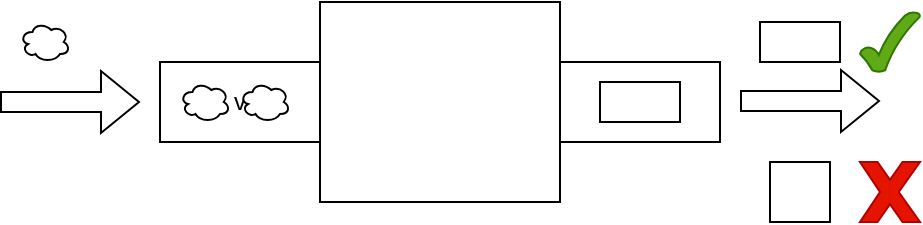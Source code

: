 <mxfile version="28.2.3">
  <diagram name="Page-1" id="jj9lm1_z95I_Og54XQMz">
    <mxGraphModel dx="1042" dy="535" grid="1" gridSize="10" guides="1" tooltips="1" connect="1" arrows="1" fold="1" page="1" pageScale="1" pageWidth="850" pageHeight="1100" background="light-dark(#FFFFFF,#FAFAFA)" math="0" shadow="0">
      <root>
        <mxCell id="0" />
        <mxCell id="1" parent="0" />
        <mxCell id="0c_Kru4zxau6hivpYgWE-2" value="" style="rounded=0;whiteSpace=wrap;html=1;fillColor=light-dark(#FFFFFF,#FFFFFF);strokeColor=light-dark(#000000,#000000);" vertex="1" parent="1">
          <mxGeometry x="320" y="180" width="120" height="100" as="geometry" />
        </mxCell>
        <mxCell id="0c_Kru4zxau6hivpYgWE-3" value="" style="rounded=0;whiteSpace=wrap;html=1;fillColor=light-dark(#FFFFFF,#FFFFFF);strokeColor=light-dark(#000000,#000000);" vertex="1" parent="1">
          <mxGeometry x="440" y="210" width="80" height="40" as="geometry" />
        </mxCell>
        <mxCell id="0c_Kru4zxau6hivpYgWE-4" value="v" style="rounded=0;whiteSpace=wrap;html=1;strokeColor=light-dark(#000000,#000000);fillColor=light-dark(#FFFFFF,#FFFFFF);" vertex="1" parent="1">
          <mxGeometry x="240" y="210" width="80" height="40" as="geometry" />
        </mxCell>
        <mxCell id="0c_Kru4zxau6hivpYgWE-5" value="" style="shape=flexArrow;endArrow=classic;html=1;rounded=0;strokeColor=light-dark(#000000,#000000);" edge="1" parent="1">
          <mxGeometry width="50" height="50" relative="1" as="geometry">
            <mxPoint x="160" y="230" as="sourcePoint" />
            <mxPoint x="230" y="230" as="targetPoint" />
          </mxGeometry>
        </mxCell>
        <mxCell id="0c_Kru4zxau6hivpYgWE-8" value="" style="shape=flexArrow;endArrow=classic;html=1;rounded=0;strokeColor=light-dark(#000000,#000000);" edge="1" parent="1">
          <mxGeometry width="50" height="50" relative="1" as="geometry">
            <mxPoint x="530" y="229.5" as="sourcePoint" />
            <mxPoint x="600" y="229.5" as="targetPoint" />
          </mxGeometry>
        </mxCell>
        <mxCell id="0c_Kru4zxau6hivpYgWE-9" value="" style="rounded=0;whiteSpace=wrap;html=1;strokeColor=light-dark(#000000,#000000);fillColor=light-dark(#FFFFFF,#FFFFFF);" vertex="1" parent="1">
          <mxGeometry x="460" y="220" width="40" height="20" as="geometry" />
        </mxCell>
        <mxCell id="0c_Kru4zxau6hivpYgWE-10" value="" style="rounded=0;whiteSpace=wrap;html=1;strokeColor=light-dark(#000000,#000000);fillColor=light-dark(#FFFFFF,#FFFFFF);" vertex="1" parent="1">
          <mxGeometry x="540" y="190" width="40" height="20" as="geometry" />
        </mxCell>
        <mxCell id="0c_Kru4zxau6hivpYgWE-11" value="" style="ellipse;shape=cloud;whiteSpace=wrap;html=1;fillColor=light-dark(#FFFFFF,#FAFAFA);strokeColor=light-dark(#000000,#000000);" vertex="1" parent="1">
          <mxGeometry x="250" y="220" width="25" height="20" as="geometry" />
        </mxCell>
        <mxCell id="0c_Kru4zxau6hivpYgWE-12" value="" style="ellipse;shape=cloud;whiteSpace=wrap;html=1;fillColor=light-dark(#FFFFFF,#FAFAFA);strokeColor=light-dark(#000000,#000000);" vertex="1" parent="1">
          <mxGeometry x="170" y="190" width="25" height="20" as="geometry" />
        </mxCell>
        <mxCell id="0c_Kru4zxau6hivpYgWE-13" value="" style="verticalLabelPosition=bottom;verticalAlign=top;html=1;shape=mxgraph.basic.tick;fillColor=#60a917;fontColor=#ffffff;strokeColor=#2D7600;" vertex="1" parent="1">
          <mxGeometry x="590" y="185" width="30" height="30" as="geometry" />
        </mxCell>
        <mxCell id="0c_Kru4zxau6hivpYgWE-14" value="" style="rounded=0;whiteSpace=wrap;html=1;strokeColor=light-dark(#000000,#000000);fillColor=light-dark(#FFFFFF,#FFFFFF);" vertex="1" parent="1">
          <mxGeometry x="545" y="260" width="30" height="30" as="geometry" />
        </mxCell>
        <mxCell id="0c_Kru4zxau6hivpYgWE-15" value="" style="verticalLabelPosition=bottom;verticalAlign=top;html=1;shape=mxgraph.basic.x;fillColor=light-dark(#E51400,#FF3B29);strokeColor=#B20000;fontColor=#ffffff;" vertex="1" parent="1">
          <mxGeometry x="590" y="260" width="30" height="30" as="geometry" />
        </mxCell>
        <mxCell id="0c_Kru4zxau6hivpYgWE-17" value="" style="ellipse;shape=cloud;whiteSpace=wrap;html=1;fillColor=light-dark(#FFFFFF,#FAFAFA);strokeColor=light-dark(#000000,#000000);" vertex="1" parent="1">
          <mxGeometry x="280" y="220" width="25" height="20" as="geometry" />
        </mxCell>
      </root>
    </mxGraphModel>
  </diagram>
</mxfile>
